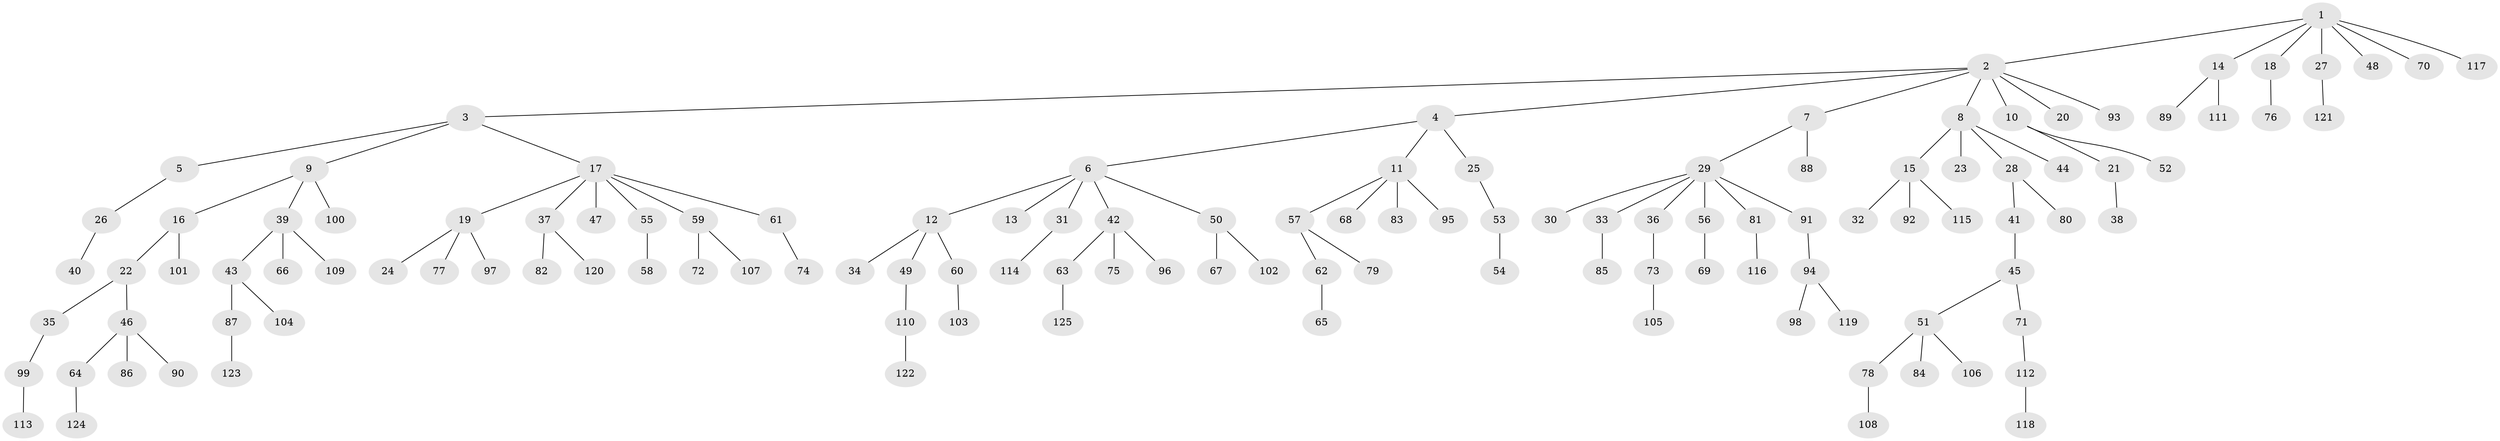 // Generated by graph-tools (version 1.1) at 2025/53/03/09/25 04:53:07]
// undirected, 125 vertices, 124 edges
graph export_dot {
graph [start="1"]
  node [color=gray90,style=filled];
  1;
  2;
  3;
  4;
  5;
  6;
  7;
  8;
  9;
  10;
  11;
  12;
  13;
  14;
  15;
  16;
  17;
  18;
  19;
  20;
  21;
  22;
  23;
  24;
  25;
  26;
  27;
  28;
  29;
  30;
  31;
  32;
  33;
  34;
  35;
  36;
  37;
  38;
  39;
  40;
  41;
  42;
  43;
  44;
  45;
  46;
  47;
  48;
  49;
  50;
  51;
  52;
  53;
  54;
  55;
  56;
  57;
  58;
  59;
  60;
  61;
  62;
  63;
  64;
  65;
  66;
  67;
  68;
  69;
  70;
  71;
  72;
  73;
  74;
  75;
  76;
  77;
  78;
  79;
  80;
  81;
  82;
  83;
  84;
  85;
  86;
  87;
  88;
  89;
  90;
  91;
  92;
  93;
  94;
  95;
  96;
  97;
  98;
  99;
  100;
  101;
  102;
  103;
  104;
  105;
  106;
  107;
  108;
  109;
  110;
  111;
  112;
  113;
  114;
  115;
  116;
  117;
  118;
  119;
  120;
  121;
  122;
  123;
  124;
  125;
  1 -- 2;
  1 -- 14;
  1 -- 18;
  1 -- 27;
  1 -- 48;
  1 -- 70;
  1 -- 117;
  2 -- 3;
  2 -- 4;
  2 -- 7;
  2 -- 8;
  2 -- 10;
  2 -- 20;
  2 -- 93;
  3 -- 5;
  3 -- 9;
  3 -- 17;
  4 -- 6;
  4 -- 11;
  4 -- 25;
  5 -- 26;
  6 -- 12;
  6 -- 13;
  6 -- 31;
  6 -- 42;
  6 -- 50;
  7 -- 29;
  7 -- 88;
  8 -- 15;
  8 -- 23;
  8 -- 28;
  8 -- 44;
  9 -- 16;
  9 -- 39;
  9 -- 100;
  10 -- 21;
  10 -- 52;
  11 -- 57;
  11 -- 68;
  11 -- 83;
  11 -- 95;
  12 -- 34;
  12 -- 49;
  12 -- 60;
  14 -- 89;
  14 -- 111;
  15 -- 32;
  15 -- 92;
  15 -- 115;
  16 -- 22;
  16 -- 101;
  17 -- 19;
  17 -- 37;
  17 -- 47;
  17 -- 55;
  17 -- 59;
  17 -- 61;
  18 -- 76;
  19 -- 24;
  19 -- 77;
  19 -- 97;
  21 -- 38;
  22 -- 35;
  22 -- 46;
  25 -- 53;
  26 -- 40;
  27 -- 121;
  28 -- 41;
  28 -- 80;
  29 -- 30;
  29 -- 33;
  29 -- 36;
  29 -- 56;
  29 -- 81;
  29 -- 91;
  31 -- 114;
  33 -- 85;
  35 -- 99;
  36 -- 73;
  37 -- 82;
  37 -- 120;
  39 -- 43;
  39 -- 66;
  39 -- 109;
  41 -- 45;
  42 -- 63;
  42 -- 75;
  42 -- 96;
  43 -- 87;
  43 -- 104;
  45 -- 51;
  45 -- 71;
  46 -- 64;
  46 -- 86;
  46 -- 90;
  49 -- 110;
  50 -- 67;
  50 -- 102;
  51 -- 78;
  51 -- 84;
  51 -- 106;
  53 -- 54;
  55 -- 58;
  56 -- 69;
  57 -- 62;
  57 -- 79;
  59 -- 72;
  59 -- 107;
  60 -- 103;
  61 -- 74;
  62 -- 65;
  63 -- 125;
  64 -- 124;
  71 -- 112;
  73 -- 105;
  78 -- 108;
  81 -- 116;
  87 -- 123;
  91 -- 94;
  94 -- 98;
  94 -- 119;
  99 -- 113;
  110 -- 122;
  112 -- 118;
}
